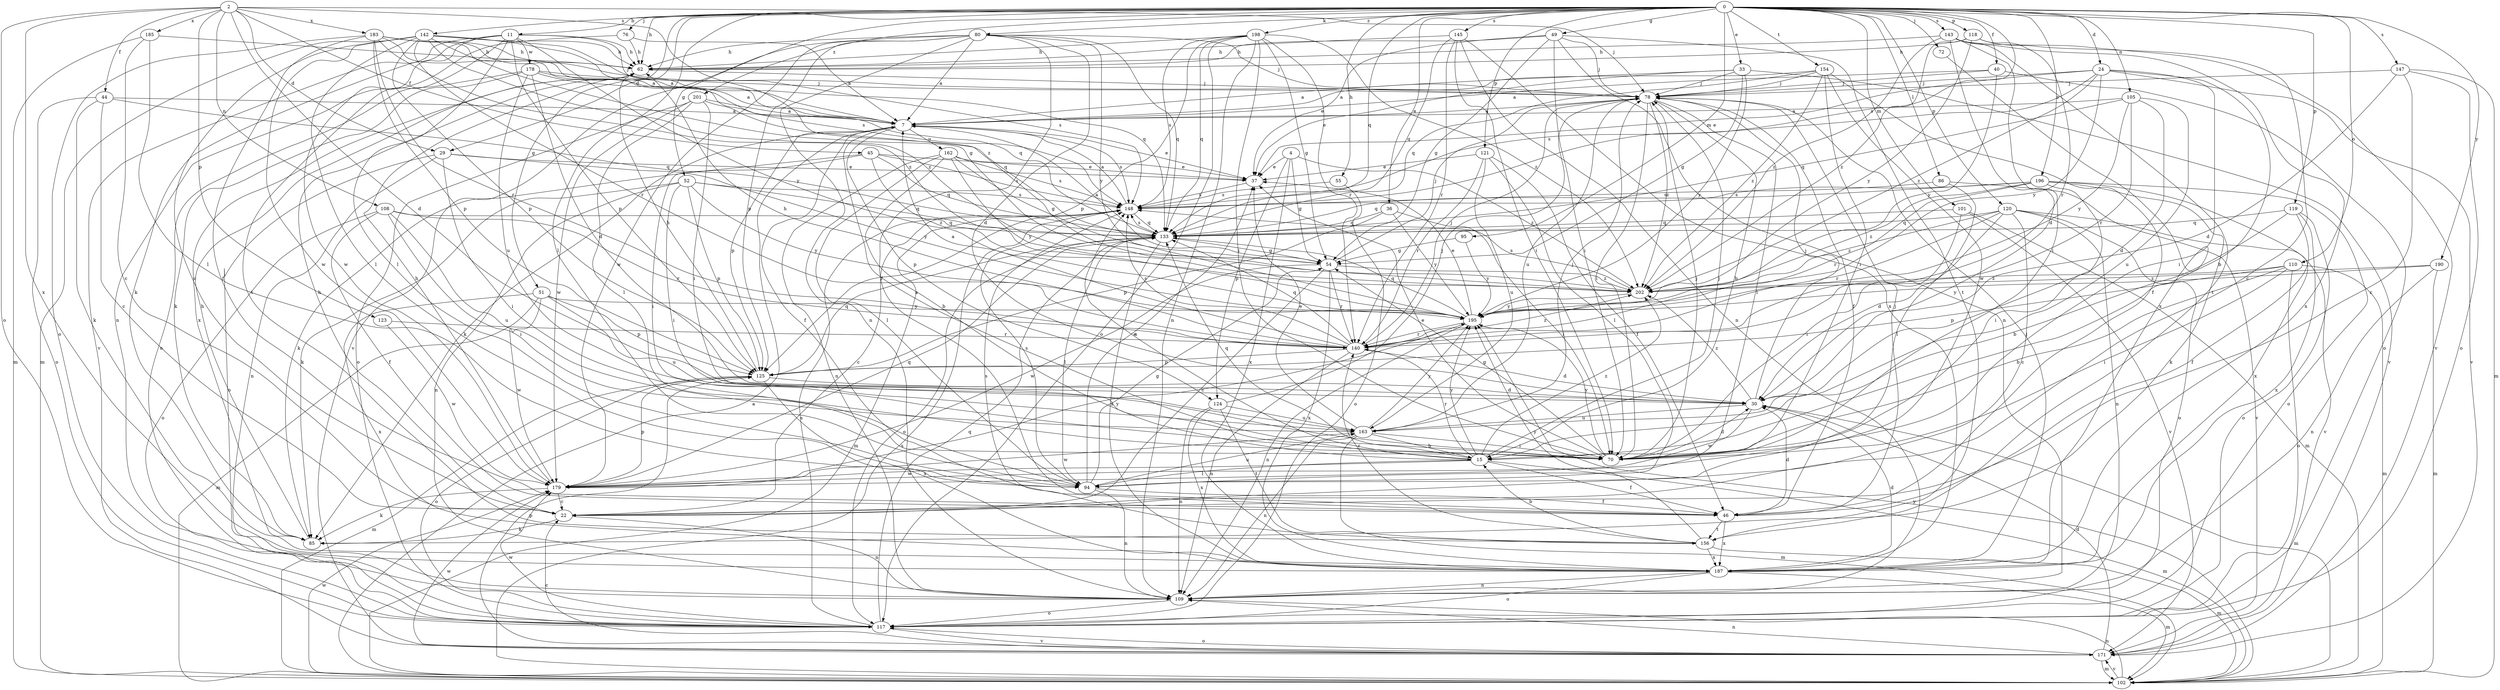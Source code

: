 strict digraph  {
0;
2;
4;
7;
11;
15;
22;
24;
29;
30;
33;
36;
37;
40;
44;
45;
46;
49;
51;
52;
54;
55;
62;
70;
72;
76;
78;
80;
85;
86;
94;
95;
101;
102;
105;
108;
109;
110;
117;
118;
119;
120;
121;
123;
124;
125;
133;
140;
142;
143;
145;
147;
148;
154;
156;
162;
163;
171;
178;
179;
183;
185;
187;
190;
195;
196;
198;
201;
202;
0 -> 11  [label=b];
0 -> 24  [label=d];
0 -> 29  [label=d];
0 -> 33  [label=e];
0 -> 36  [label=e];
0 -> 40  [label=f];
0 -> 49  [label=g];
0 -> 51  [label=g];
0 -> 52  [label=g];
0 -> 55  [label=h];
0 -> 62  [label=h];
0 -> 72  [label=j];
0 -> 76  [label=j];
0 -> 80  [label=k];
0 -> 86  [label=l];
0 -> 94  [label=l];
0 -> 95  [label=m];
0 -> 101  [label=m];
0 -> 105  [label=n];
0 -> 110  [label=o];
0 -> 118  [label=p];
0 -> 119  [label=p];
0 -> 120  [label=p];
0 -> 121  [label=p];
0 -> 133  [label=q];
0 -> 142  [label=s];
0 -> 143  [label=s];
0 -> 145  [label=s];
0 -> 147  [label=s];
0 -> 148  [label=s];
0 -> 154  [label=t];
0 -> 190  [label=y];
0 -> 196  [label=z];
0 -> 198  [label=z];
0 -> 201  [label=z];
2 -> 29  [label=d];
2 -> 30  [label=d];
2 -> 44  [label=f];
2 -> 45  [label=f];
2 -> 78  [label=j];
2 -> 108  [label=n];
2 -> 117  [label=o];
2 -> 123  [label=p];
2 -> 183  [label=x];
2 -> 185  [label=x];
2 -> 187  [label=x];
2 -> 202  [label=z];
4 -> 37  [label=e];
4 -> 54  [label=g];
4 -> 124  [label=p];
4 -> 187  [label=x];
4 -> 202  [label=z];
7 -> 37  [label=e];
7 -> 46  [label=f];
7 -> 85  [label=k];
7 -> 124  [label=p];
7 -> 125  [label=p];
7 -> 148  [label=s];
7 -> 162  [label=u];
11 -> 62  [label=h];
11 -> 85  [label=k];
11 -> 94  [label=l];
11 -> 125  [label=p];
11 -> 148  [label=s];
11 -> 156  [label=t];
11 -> 171  [label=v];
11 -> 178  [label=w];
11 -> 179  [label=w];
11 -> 195  [label=y];
15 -> 7  [label=a];
15 -> 46  [label=f];
15 -> 78  [label=j];
15 -> 94  [label=l];
15 -> 102  [label=m];
15 -> 133  [label=q];
15 -> 140  [label=r];
15 -> 148  [label=s];
15 -> 179  [label=w];
15 -> 195  [label=y];
15 -> 202  [label=z];
22 -> 62  [label=h];
22 -> 85  [label=k];
22 -> 109  [label=n];
24 -> 15  [label=b];
24 -> 37  [label=e];
24 -> 70  [label=i];
24 -> 78  [label=j];
24 -> 148  [label=s];
24 -> 171  [label=v];
24 -> 195  [label=y];
24 -> 202  [label=z];
29 -> 37  [label=e];
29 -> 70  [label=i];
29 -> 109  [label=n];
29 -> 117  [label=o];
29 -> 195  [label=y];
30 -> 78  [label=j];
30 -> 102  [label=m];
30 -> 163  [label=u];
30 -> 179  [label=w];
30 -> 202  [label=z];
33 -> 7  [label=a];
33 -> 37  [label=e];
33 -> 54  [label=g];
33 -> 78  [label=j];
33 -> 171  [label=v];
33 -> 195  [label=y];
36 -> 70  [label=i];
36 -> 125  [label=p];
36 -> 133  [label=q];
36 -> 195  [label=y];
37 -> 148  [label=s];
40 -> 7  [label=a];
40 -> 78  [label=j];
40 -> 117  [label=o];
40 -> 195  [label=y];
44 -> 7  [label=a];
44 -> 22  [label=c];
44 -> 85  [label=k];
44 -> 117  [label=o];
44 -> 133  [label=q];
45 -> 37  [label=e];
45 -> 70  [label=i];
45 -> 85  [label=k];
45 -> 133  [label=q];
45 -> 148  [label=s];
45 -> 202  [label=z];
46 -> 30  [label=d];
46 -> 78  [label=j];
46 -> 156  [label=t];
46 -> 187  [label=x];
49 -> 37  [label=e];
49 -> 54  [label=g];
49 -> 62  [label=h];
49 -> 70  [label=i];
49 -> 78  [label=j];
49 -> 109  [label=n];
49 -> 156  [label=t];
51 -> 102  [label=m];
51 -> 125  [label=p];
51 -> 163  [label=u];
51 -> 179  [label=w];
51 -> 187  [label=x];
51 -> 195  [label=y];
52 -> 70  [label=i];
52 -> 85  [label=k];
52 -> 109  [label=n];
52 -> 125  [label=p];
52 -> 133  [label=q];
52 -> 148  [label=s];
52 -> 195  [label=y];
54 -> 7  [label=a];
54 -> 22  [label=c];
54 -> 78  [label=j];
54 -> 140  [label=r];
54 -> 179  [label=w];
54 -> 187  [label=x];
54 -> 202  [label=z];
55 -> 117  [label=o];
55 -> 148  [label=s];
62 -> 78  [label=j];
62 -> 187  [label=x];
70 -> 30  [label=d];
70 -> 37  [label=e];
70 -> 54  [label=g];
70 -> 78  [label=j];
70 -> 195  [label=y];
72 -> 187  [label=x];
76 -> 7  [label=a];
76 -> 62  [label=h];
76 -> 109  [label=n];
78 -> 7  [label=a];
78 -> 15  [label=b];
78 -> 46  [label=f];
78 -> 70  [label=i];
78 -> 94  [label=l];
78 -> 163  [label=u];
78 -> 202  [label=z];
80 -> 7  [label=a];
80 -> 30  [label=d];
80 -> 46  [label=f];
80 -> 62  [label=h];
80 -> 78  [label=j];
80 -> 109  [label=n];
80 -> 125  [label=p];
80 -> 133  [label=q];
80 -> 171  [label=v];
80 -> 179  [label=w];
80 -> 195  [label=y];
85 -> 62  [label=h];
86 -> 94  [label=l];
86 -> 148  [label=s];
86 -> 171  [label=v];
94 -> 37  [label=e];
94 -> 46  [label=f];
94 -> 54  [label=g];
94 -> 109  [label=n];
94 -> 148  [label=s];
94 -> 163  [label=u];
95 -> 54  [label=g];
95 -> 195  [label=y];
101 -> 70  [label=i];
101 -> 102  [label=m];
101 -> 133  [label=q];
101 -> 171  [label=v];
102 -> 7  [label=a];
102 -> 109  [label=n];
102 -> 148  [label=s];
102 -> 171  [label=v];
102 -> 179  [label=w];
102 -> 195  [label=y];
105 -> 7  [label=a];
105 -> 30  [label=d];
105 -> 133  [label=q];
105 -> 140  [label=r];
105 -> 163  [label=u];
105 -> 195  [label=y];
108 -> 46  [label=f];
108 -> 70  [label=i];
108 -> 117  [label=o];
108 -> 133  [label=q];
108 -> 140  [label=r];
108 -> 163  [label=u];
109 -> 117  [label=o];
110 -> 15  [label=b];
110 -> 70  [label=i];
110 -> 102  [label=m];
110 -> 117  [label=o];
110 -> 125  [label=p];
110 -> 202  [label=z];
117 -> 133  [label=q];
117 -> 148  [label=s];
117 -> 171  [label=v];
117 -> 179  [label=w];
118 -> 22  [label=c];
118 -> 62  [label=h];
118 -> 140  [label=r];
118 -> 195  [label=y];
118 -> 202  [label=z];
119 -> 15  [label=b];
119 -> 46  [label=f];
119 -> 117  [label=o];
119 -> 133  [label=q];
119 -> 187  [label=x];
120 -> 22  [label=c];
120 -> 30  [label=d];
120 -> 109  [label=n];
120 -> 117  [label=o];
120 -> 133  [label=q];
120 -> 140  [label=r];
120 -> 171  [label=v];
120 -> 202  [label=z];
121 -> 37  [label=e];
121 -> 46  [label=f];
121 -> 94  [label=l];
121 -> 140  [label=r];
121 -> 163  [label=u];
123 -> 140  [label=r];
123 -> 179  [label=w];
124 -> 78  [label=j];
124 -> 109  [label=n];
124 -> 156  [label=t];
124 -> 163  [label=u];
124 -> 187  [label=x];
125 -> 30  [label=d];
125 -> 62  [label=h];
125 -> 102  [label=m];
125 -> 117  [label=o];
125 -> 133  [label=q];
125 -> 187  [label=x];
133 -> 54  [label=g];
133 -> 94  [label=l];
133 -> 117  [label=o];
133 -> 148  [label=s];
133 -> 187  [label=x];
140 -> 7  [label=a];
140 -> 30  [label=d];
140 -> 62  [label=h];
140 -> 78  [label=j];
140 -> 109  [label=n];
140 -> 125  [label=p];
140 -> 133  [label=q];
140 -> 148  [label=s];
140 -> 202  [label=z];
142 -> 7  [label=a];
142 -> 22  [label=c];
142 -> 54  [label=g];
142 -> 62  [label=h];
142 -> 94  [label=l];
142 -> 102  [label=m];
142 -> 125  [label=p];
142 -> 133  [label=q];
142 -> 140  [label=r];
142 -> 179  [label=w];
142 -> 202  [label=z];
143 -> 30  [label=d];
143 -> 62  [label=h];
143 -> 70  [label=i];
143 -> 156  [label=t];
143 -> 171  [label=v];
143 -> 187  [label=x];
143 -> 202  [label=z];
145 -> 62  [label=h];
145 -> 70  [label=i];
145 -> 109  [label=n];
145 -> 133  [label=q];
145 -> 140  [label=r];
145 -> 187  [label=x];
147 -> 22  [label=c];
147 -> 30  [label=d];
147 -> 78  [label=j];
147 -> 102  [label=m];
147 -> 117  [label=o];
148 -> 7  [label=a];
148 -> 22  [label=c];
148 -> 102  [label=m];
148 -> 133  [label=q];
154 -> 7  [label=a];
154 -> 46  [label=f];
154 -> 70  [label=i];
154 -> 78  [label=j];
154 -> 133  [label=q];
154 -> 179  [label=w];
154 -> 202  [label=z];
156 -> 15  [label=b];
156 -> 102  [label=m];
156 -> 140  [label=r];
156 -> 148  [label=s];
156 -> 187  [label=x];
156 -> 195  [label=y];
162 -> 15  [label=b];
162 -> 37  [label=e];
162 -> 54  [label=g];
162 -> 94  [label=l];
162 -> 109  [label=n];
162 -> 148  [label=s];
162 -> 195  [label=y];
163 -> 15  [label=b];
163 -> 37  [label=e];
163 -> 70  [label=i];
163 -> 78  [label=j];
163 -> 102  [label=m];
163 -> 109  [label=n];
163 -> 179  [label=w];
163 -> 195  [label=y];
171 -> 22  [label=c];
171 -> 30  [label=d];
171 -> 102  [label=m];
171 -> 109  [label=n];
171 -> 117  [label=o];
171 -> 125  [label=p];
171 -> 179  [label=w];
178 -> 7  [label=a];
178 -> 30  [label=d];
178 -> 78  [label=j];
178 -> 85  [label=k];
178 -> 117  [label=o];
178 -> 133  [label=q];
178 -> 163  [label=u];
179 -> 22  [label=c];
179 -> 62  [label=h];
179 -> 85  [label=k];
179 -> 125  [label=p];
179 -> 133  [label=q];
179 -> 195  [label=y];
183 -> 7  [label=a];
183 -> 46  [label=f];
183 -> 62  [label=h];
183 -> 78  [label=j];
183 -> 117  [label=o];
183 -> 125  [label=p];
183 -> 140  [label=r];
183 -> 148  [label=s];
183 -> 202  [label=z];
185 -> 22  [label=c];
185 -> 62  [label=h];
185 -> 94  [label=l];
185 -> 102  [label=m];
187 -> 30  [label=d];
187 -> 78  [label=j];
187 -> 102  [label=m];
187 -> 109  [label=n];
187 -> 117  [label=o];
190 -> 102  [label=m];
190 -> 109  [label=n];
190 -> 195  [label=y];
190 -> 202  [label=z];
195 -> 37  [label=e];
195 -> 109  [label=n];
195 -> 133  [label=q];
195 -> 140  [label=r];
196 -> 70  [label=i];
196 -> 85  [label=k];
196 -> 117  [label=o];
196 -> 133  [label=q];
196 -> 140  [label=r];
196 -> 148  [label=s];
196 -> 187  [label=x];
196 -> 202  [label=z];
198 -> 54  [label=g];
198 -> 62  [label=h];
198 -> 70  [label=i];
198 -> 109  [label=n];
198 -> 117  [label=o];
198 -> 125  [label=p];
198 -> 133  [label=q];
198 -> 140  [label=r];
198 -> 148  [label=s];
198 -> 202  [label=z];
201 -> 7  [label=a];
201 -> 70  [label=i];
201 -> 94  [label=l];
201 -> 117  [label=o];
201 -> 133  [label=q];
201 -> 179  [label=w];
202 -> 148  [label=s];
202 -> 195  [label=y];
}
